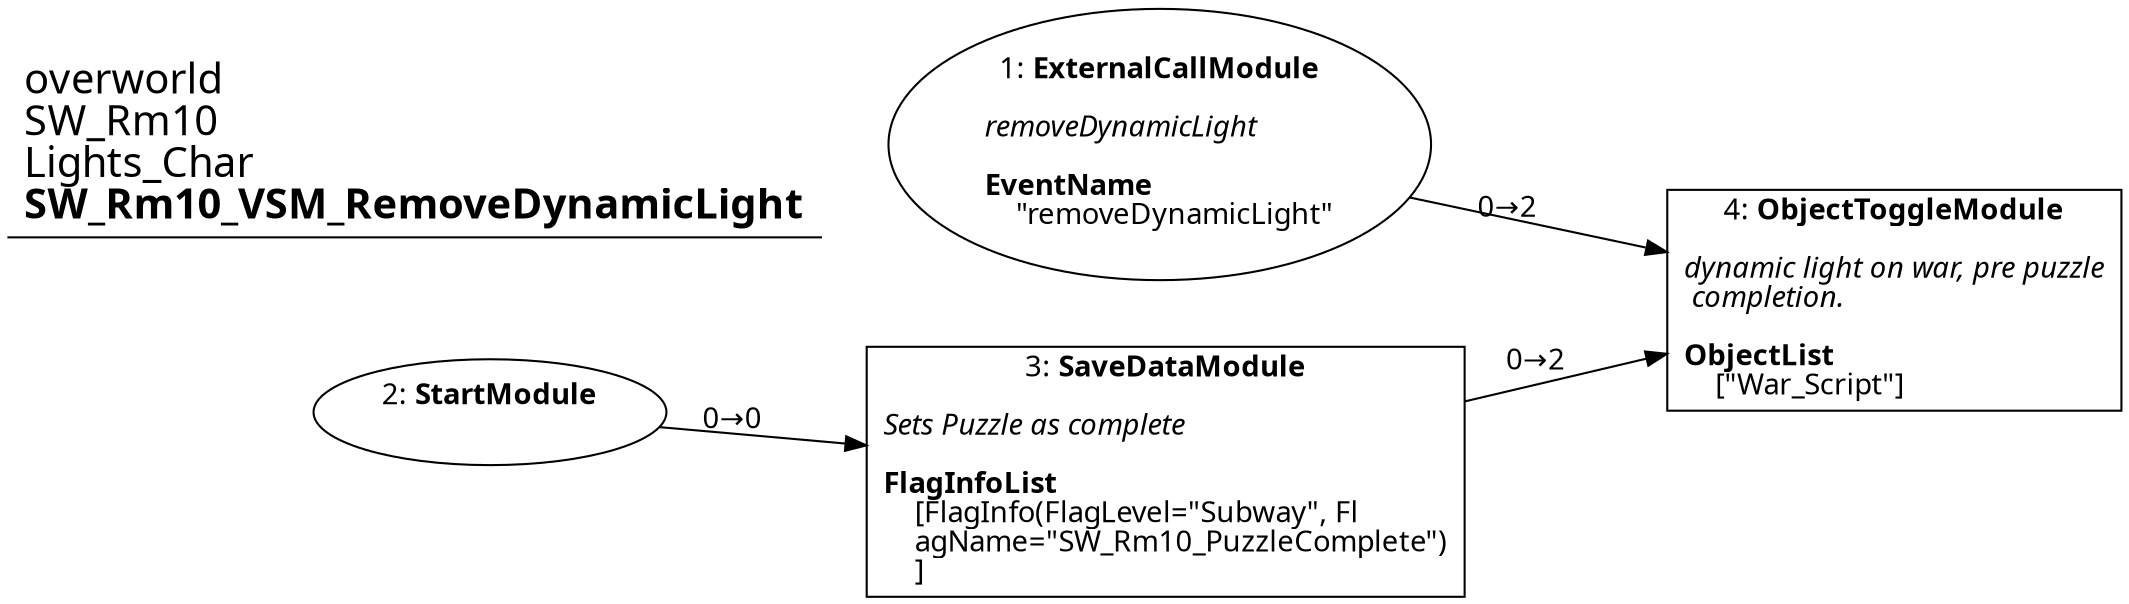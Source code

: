digraph {
    layout = fdp;
    overlap = prism;
    sep = "+16";
    splines = spline;

    node [ shape = box ];

    graph [ fontname = "Segoe UI" ];
    node [ fontname = "Segoe UI" ];
    edge [ fontname = "Segoe UI" ];

    1 [ label = <1: <b>ExternalCallModule</b><br/><br/><i>removeDynamicLight<br align="left"/></i><br align="left"/><b>EventName</b><br align="left"/>    &quot;removeDynamicLight&quot;<br align="left"/>> ];
    1 [ shape = oval ]
    1 [ pos = "0.374,-0.163!" ];
    1 -> 4 [ label = "0→2" ];

    2 [ label = <2: <b>StartModule</b><br/><br/>> ];
    2 [ shape = oval ]
    2 [ pos = "0.13800001,-0.252!" ];
    2 -> 3 [ label = "0→0" ];

    3 [ label = <3: <b>SaveDataModule</b><br/><br/><i>Sets Puzzle as complete<br align="left"/></i><br align="left"/><b>FlagInfoList</b><br align="left"/>    [FlagInfo(FlagLevel=&quot;Subway&quot;, Fl<br align="left"/>    agName=&quot;SW_Rm10_PuzzleComplete&quot;)<br align="left"/>    ]<br align="left"/>> ];
    3 [ pos = "0.37500003,-0.252!" ];
    3 -> 4 [ label = "0→2" ];

    4 [ label = <4: <b>ObjectToggleModule</b><br/><br/><i>dynamic light on war, pre puzzle<br align="left"/> completion.<br align="left"/></i><br align="left"/><b>ObjectList</b><br align="left"/>    [&quot;War_Script&quot;]<br align="left"/>> ];
    4 [ pos = "0.67,-0.20600002!" ];

    title [ pos = "0.13700001,-0.162!" ];
    title [ shape = underline ];
    title [ label = <<font point-size="20">overworld<br align="left"/>SW_Rm10<br align="left"/>Lights_Char<br align="left"/><b>SW_Rm10_VSM_RemoveDynamicLight</b><br align="left"/></font>> ];
}
